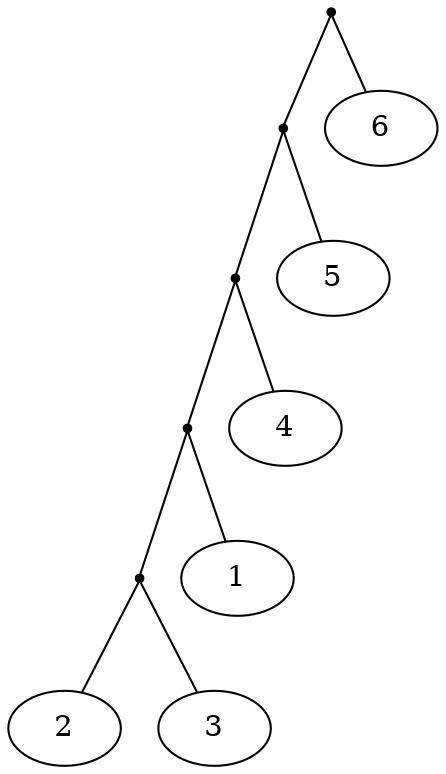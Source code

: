graph{
t1[label="",shape=point]
t1--2
t1--3
t2[label="",shape=point]
t2--1
t2--t1
t3[label="",shape=point]
t3--t2
t3--4
t4[label="",shape=point]
t4--t3
t4--5
t5[label="",shape=point]
t5--t4
t5--6
}